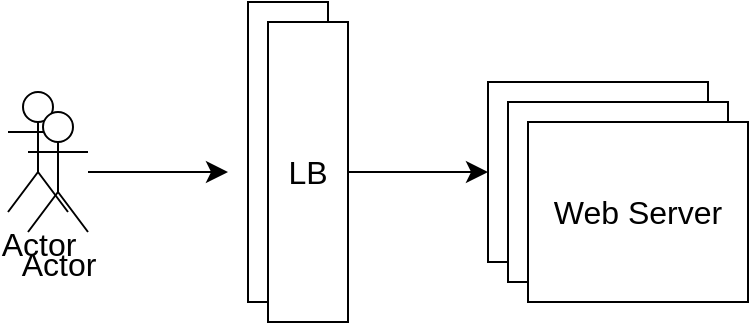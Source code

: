 <mxfile version="21.6.1" type="github">
  <diagram name="Page-1" id="DcKQn6wc1BO20vrrRVct">
    <mxGraphModel dx="1232" dy="630" grid="1" gridSize="10" guides="1" tooltips="1" connect="1" arrows="1" fold="1" page="0" pageScale="1" pageWidth="850" pageHeight="1100" math="0" shadow="0">
      <root>
        <mxCell id="0" />
        <mxCell id="1" parent="0" />
        <mxCell id="bPLZDZmx3RoMre7HXdNf-7" value="Actor" style="shape=umlActor;verticalLabelPosition=bottom;verticalAlign=top;html=1;outlineConnect=0;fontSize=16;" vertex="1" parent="1">
          <mxGeometry x="-130" y="110" width="30" height="60" as="geometry" />
        </mxCell>
        <mxCell id="bPLZDZmx3RoMre7HXdNf-12" style="edgeStyle=none;curved=1;rounded=0;orthogonalLoop=1;jettySize=auto;html=1;fontSize=12;startSize=8;endSize=8;" edge="1" parent="1" source="bPLZDZmx3RoMre7HXdNf-8">
          <mxGeometry relative="1" as="geometry">
            <mxPoint x="-20" y="150" as="targetPoint" />
          </mxGeometry>
        </mxCell>
        <mxCell id="bPLZDZmx3RoMre7HXdNf-8" value="Actor" style="shape=umlActor;verticalLabelPosition=bottom;verticalAlign=top;html=1;outlineConnect=0;fontSize=16;" vertex="1" parent="1">
          <mxGeometry x="-120" y="120" width="30" height="60" as="geometry" />
        </mxCell>
        <mxCell id="bPLZDZmx3RoMre7HXdNf-11" value="LB" style="rounded=0;whiteSpace=wrap;html=1;fontSize=16;" vertex="1" parent="1">
          <mxGeometry x="-10" y="65" width="40" height="150" as="geometry" />
        </mxCell>
        <mxCell id="bPLZDZmx3RoMre7HXdNf-13" value="Web Server&lt;br&gt;" style="rounded=0;whiteSpace=wrap;html=1;fontSize=16;" vertex="1" parent="1">
          <mxGeometry x="110" y="105" width="110" height="90" as="geometry" />
        </mxCell>
        <mxCell id="bPLZDZmx3RoMre7HXdNf-15" style="edgeStyle=none;curved=1;rounded=0;orthogonalLoop=1;jettySize=auto;html=1;fontSize=12;startSize=8;endSize=8;" edge="1" parent="1" source="bPLZDZmx3RoMre7HXdNf-14" target="bPLZDZmx3RoMre7HXdNf-13">
          <mxGeometry relative="1" as="geometry" />
        </mxCell>
        <mxCell id="bPLZDZmx3RoMre7HXdNf-14" value="LB" style="rounded=0;whiteSpace=wrap;html=1;fontSize=16;" vertex="1" parent="1">
          <mxGeometry y="75" width="40" height="150" as="geometry" />
        </mxCell>
        <mxCell id="bPLZDZmx3RoMre7HXdNf-16" value="Web Server&lt;br&gt;" style="rounded=0;whiteSpace=wrap;html=1;fontSize=16;" vertex="1" parent="1">
          <mxGeometry x="120" y="115" width="110" height="90" as="geometry" />
        </mxCell>
        <mxCell id="bPLZDZmx3RoMre7HXdNf-17" value="Web Server&lt;br&gt;" style="rounded=0;whiteSpace=wrap;html=1;fontSize=16;" vertex="1" parent="1">
          <mxGeometry x="130" y="125" width="110" height="90" as="geometry" />
        </mxCell>
      </root>
    </mxGraphModel>
  </diagram>
</mxfile>

